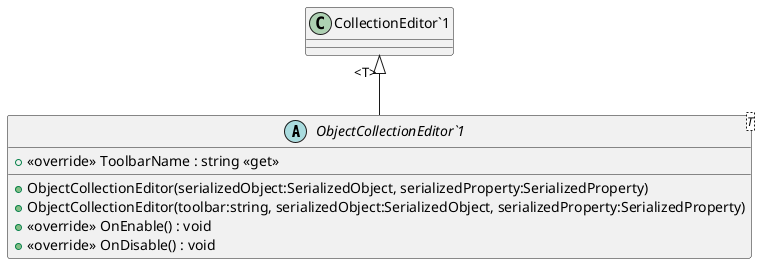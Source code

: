 @startuml
abstract class "ObjectCollectionEditor`1"<T> {
    + <<override>> ToolbarName : string <<get>>
    + ObjectCollectionEditor(serializedObject:SerializedObject, serializedProperty:SerializedProperty)
    + ObjectCollectionEditor(toolbar:string, serializedObject:SerializedObject, serializedProperty:SerializedProperty)
    + <<override>> OnEnable() : void
    + <<override>> OnDisable() : void
}
"CollectionEditor`1" "<T>" <|-- "ObjectCollectionEditor`1"
@enduml
